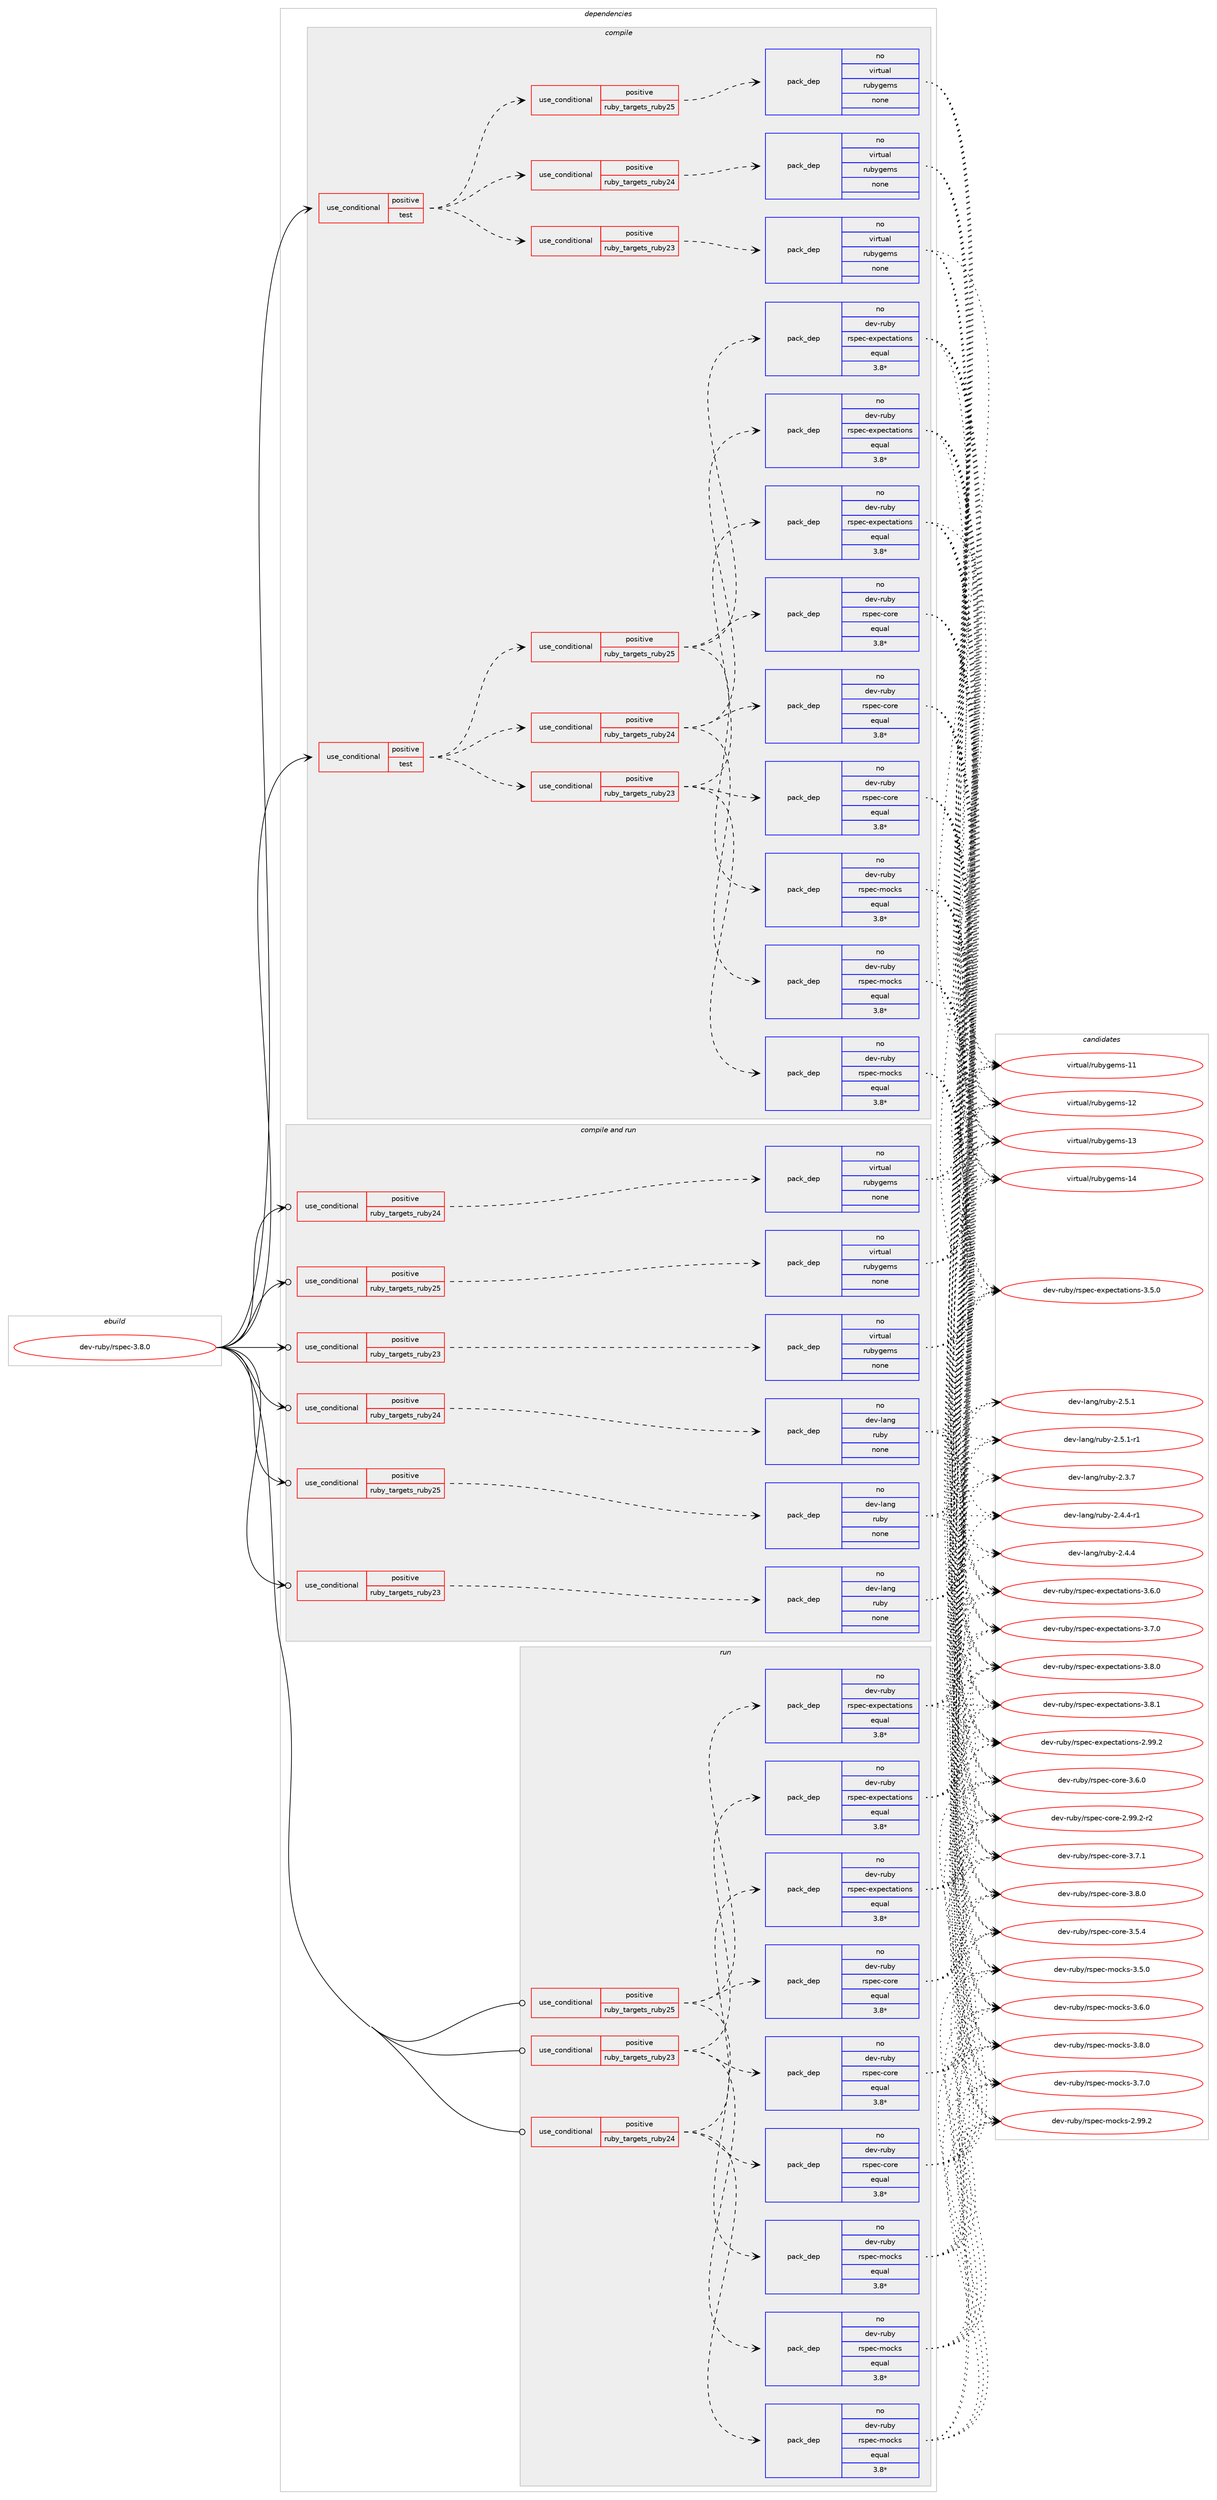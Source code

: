 digraph prolog {

# *************
# Graph options
# *************

newrank=true;
concentrate=true;
compound=true;
graph [rankdir=LR,fontname=Helvetica,fontsize=10,ranksep=1.5];#, ranksep=2.5, nodesep=0.2];
edge  [arrowhead=vee];
node  [fontname=Helvetica,fontsize=10];

# **********
# The ebuild
# **********

subgraph cluster_leftcol {
color=gray;
rank=same;
label=<<i>ebuild</i>>;
id [label="dev-ruby/rspec-3.8.0", color=red, width=4, href="../dev-ruby/rspec-3.8.0.svg"];
}

# ****************
# The dependencies
# ****************

subgraph cluster_midcol {
color=gray;
label=<<i>dependencies</i>>;
subgraph cluster_compile {
fillcolor="#eeeeee";
style=filled;
label=<<i>compile</i>>;
subgraph cond1964 {
dependency6045 [label=<<TABLE BORDER="0" CELLBORDER="1" CELLSPACING="0" CELLPADDING="4"><TR><TD ROWSPAN="3" CELLPADDING="10">use_conditional</TD></TR><TR><TD>positive</TD></TR><TR><TD>test</TD></TR></TABLE>>, shape=none, color=red];
subgraph cond1965 {
dependency6046 [label=<<TABLE BORDER="0" CELLBORDER="1" CELLSPACING="0" CELLPADDING="4"><TR><TD ROWSPAN="3" CELLPADDING="10">use_conditional</TD></TR><TR><TD>positive</TD></TR><TR><TD>ruby_targets_ruby23</TD></TR></TABLE>>, shape=none, color=red];
subgraph pack3970 {
dependency6047 [label=<<TABLE BORDER="0" CELLBORDER="1" CELLSPACING="0" CELLPADDING="4" WIDTH="220"><TR><TD ROWSPAN="6" CELLPADDING="30">pack_dep</TD></TR><TR><TD WIDTH="110">no</TD></TR><TR><TD>dev-ruby</TD></TR><TR><TD>rspec-core</TD></TR><TR><TD>equal</TD></TR><TR><TD>3.8*</TD></TR></TABLE>>, shape=none, color=blue];
}
dependency6046:e -> dependency6047:w [weight=20,style="dashed",arrowhead="vee"];
subgraph pack3971 {
dependency6048 [label=<<TABLE BORDER="0" CELLBORDER="1" CELLSPACING="0" CELLPADDING="4" WIDTH="220"><TR><TD ROWSPAN="6" CELLPADDING="30">pack_dep</TD></TR><TR><TD WIDTH="110">no</TD></TR><TR><TD>dev-ruby</TD></TR><TR><TD>rspec-expectations</TD></TR><TR><TD>equal</TD></TR><TR><TD>3.8*</TD></TR></TABLE>>, shape=none, color=blue];
}
dependency6046:e -> dependency6048:w [weight=20,style="dashed",arrowhead="vee"];
subgraph pack3972 {
dependency6049 [label=<<TABLE BORDER="0" CELLBORDER="1" CELLSPACING="0" CELLPADDING="4" WIDTH="220"><TR><TD ROWSPAN="6" CELLPADDING="30">pack_dep</TD></TR><TR><TD WIDTH="110">no</TD></TR><TR><TD>dev-ruby</TD></TR><TR><TD>rspec-mocks</TD></TR><TR><TD>equal</TD></TR><TR><TD>3.8*</TD></TR></TABLE>>, shape=none, color=blue];
}
dependency6046:e -> dependency6049:w [weight=20,style="dashed",arrowhead="vee"];
}
dependency6045:e -> dependency6046:w [weight=20,style="dashed",arrowhead="vee"];
subgraph cond1966 {
dependency6050 [label=<<TABLE BORDER="0" CELLBORDER="1" CELLSPACING="0" CELLPADDING="4"><TR><TD ROWSPAN="3" CELLPADDING="10">use_conditional</TD></TR><TR><TD>positive</TD></TR><TR><TD>ruby_targets_ruby24</TD></TR></TABLE>>, shape=none, color=red];
subgraph pack3973 {
dependency6051 [label=<<TABLE BORDER="0" CELLBORDER="1" CELLSPACING="0" CELLPADDING="4" WIDTH="220"><TR><TD ROWSPAN="6" CELLPADDING="30">pack_dep</TD></TR><TR><TD WIDTH="110">no</TD></TR><TR><TD>dev-ruby</TD></TR><TR><TD>rspec-core</TD></TR><TR><TD>equal</TD></TR><TR><TD>3.8*</TD></TR></TABLE>>, shape=none, color=blue];
}
dependency6050:e -> dependency6051:w [weight=20,style="dashed",arrowhead="vee"];
subgraph pack3974 {
dependency6052 [label=<<TABLE BORDER="0" CELLBORDER="1" CELLSPACING="0" CELLPADDING="4" WIDTH="220"><TR><TD ROWSPAN="6" CELLPADDING="30">pack_dep</TD></TR><TR><TD WIDTH="110">no</TD></TR><TR><TD>dev-ruby</TD></TR><TR><TD>rspec-expectations</TD></TR><TR><TD>equal</TD></TR><TR><TD>3.8*</TD></TR></TABLE>>, shape=none, color=blue];
}
dependency6050:e -> dependency6052:w [weight=20,style="dashed",arrowhead="vee"];
subgraph pack3975 {
dependency6053 [label=<<TABLE BORDER="0" CELLBORDER="1" CELLSPACING="0" CELLPADDING="4" WIDTH="220"><TR><TD ROWSPAN="6" CELLPADDING="30">pack_dep</TD></TR><TR><TD WIDTH="110">no</TD></TR><TR><TD>dev-ruby</TD></TR><TR><TD>rspec-mocks</TD></TR><TR><TD>equal</TD></TR><TR><TD>3.8*</TD></TR></TABLE>>, shape=none, color=blue];
}
dependency6050:e -> dependency6053:w [weight=20,style="dashed",arrowhead="vee"];
}
dependency6045:e -> dependency6050:w [weight=20,style="dashed",arrowhead="vee"];
subgraph cond1967 {
dependency6054 [label=<<TABLE BORDER="0" CELLBORDER="1" CELLSPACING="0" CELLPADDING="4"><TR><TD ROWSPAN="3" CELLPADDING="10">use_conditional</TD></TR><TR><TD>positive</TD></TR><TR><TD>ruby_targets_ruby25</TD></TR></TABLE>>, shape=none, color=red];
subgraph pack3976 {
dependency6055 [label=<<TABLE BORDER="0" CELLBORDER="1" CELLSPACING="0" CELLPADDING="4" WIDTH="220"><TR><TD ROWSPAN="6" CELLPADDING="30">pack_dep</TD></TR><TR><TD WIDTH="110">no</TD></TR><TR><TD>dev-ruby</TD></TR><TR><TD>rspec-core</TD></TR><TR><TD>equal</TD></TR><TR><TD>3.8*</TD></TR></TABLE>>, shape=none, color=blue];
}
dependency6054:e -> dependency6055:w [weight=20,style="dashed",arrowhead="vee"];
subgraph pack3977 {
dependency6056 [label=<<TABLE BORDER="0" CELLBORDER="1" CELLSPACING="0" CELLPADDING="4" WIDTH="220"><TR><TD ROWSPAN="6" CELLPADDING="30">pack_dep</TD></TR><TR><TD WIDTH="110">no</TD></TR><TR><TD>dev-ruby</TD></TR><TR><TD>rspec-expectations</TD></TR><TR><TD>equal</TD></TR><TR><TD>3.8*</TD></TR></TABLE>>, shape=none, color=blue];
}
dependency6054:e -> dependency6056:w [weight=20,style="dashed",arrowhead="vee"];
subgraph pack3978 {
dependency6057 [label=<<TABLE BORDER="0" CELLBORDER="1" CELLSPACING="0" CELLPADDING="4" WIDTH="220"><TR><TD ROWSPAN="6" CELLPADDING="30">pack_dep</TD></TR><TR><TD WIDTH="110">no</TD></TR><TR><TD>dev-ruby</TD></TR><TR><TD>rspec-mocks</TD></TR><TR><TD>equal</TD></TR><TR><TD>3.8*</TD></TR></TABLE>>, shape=none, color=blue];
}
dependency6054:e -> dependency6057:w [weight=20,style="dashed",arrowhead="vee"];
}
dependency6045:e -> dependency6054:w [weight=20,style="dashed",arrowhead="vee"];
}
id:e -> dependency6045:w [weight=20,style="solid",arrowhead="vee"];
subgraph cond1968 {
dependency6058 [label=<<TABLE BORDER="0" CELLBORDER="1" CELLSPACING="0" CELLPADDING="4"><TR><TD ROWSPAN="3" CELLPADDING="10">use_conditional</TD></TR><TR><TD>positive</TD></TR><TR><TD>test</TD></TR></TABLE>>, shape=none, color=red];
subgraph cond1969 {
dependency6059 [label=<<TABLE BORDER="0" CELLBORDER="1" CELLSPACING="0" CELLPADDING="4"><TR><TD ROWSPAN="3" CELLPADDING="10">use_conditional</TD></TR><TR><TD>positive</TD></TR><TR><TD>ruby_targets_ruby23</TD></TR></TABLE>>, shape=none, color=red];
subgraph pack3979 {
dependency6060 [label=<<TABLE BORDER="0" CELLBORDER="1" CELLSPACING="0" CELLPADDING="4" WIDTH="220"><TR><TD ROWSPAN="6" CELLPADDING="30">pack_dep</TD></TR><TR><TD WIDTH="110">no</TD></TR><TR><TD>virtual</TD></TR><TR><TD>rubygems</TD></TR><TR><TD>none</TD></TR><TR><TD></TD></TR></TABLE>>, shape=none, color=blue];
}
dependency6059:e -> dependency6060:w [weight=20,style="dashed",arrowhead="vee"];
}
dependency6058:e -> dependency6059:w [weight=20,style="dashed",arrowhead="vee"];
subgraph cond1970 {
dependency6061 [label=<<TABLE BORDER="0" CELLBORDER="1" CELLSPACING="0" CELLPADDING="4"><TR><TD ROWSPAN="3" CELLPADDING="10">use_conditional</TD></TR><TR><TD>positive</TD></TR><TR><TD>ruby_targets_ruby24</TD></TR></TABLE>>, shape=none, color=red];
subgraph pack3980 {
dependency6062 [label=<<TABLE BORDER="0" CELLBORDER="1" CELLSPACING="0" CELLPADDING="4" WIDTH="220"><TR><TD ROWSPAN="6" CELLPADDING="30">pack_dep</TD></TR><TR><TD WIDTH="110">no</TD></TR><TR><TD>virtual</TD></TR><TR><TD>rubygems</TD></TR><TR><TD>none</TD></TR><TR><TD></TD></TR></TABLE>>, shape=none, color=blue];
}
dependency6061:e -> dependency6062:w [weight=20,style="dashed",arrowhead="vee"];
}
dependency6058:e -> dependency6061:w [weight=20,style="dashed",arrowhead="vee"];
subgraph cond1971 {
dependency6063 [label=<<TABLE BORDER="0" CELLBORDER="1" CELLSPACING="0" CELLPADDING="4"><TR><TD ROWSPAN="3" CELLPADDING="10">use_conditional</TD></TR><TR><TD>positive</TD></TR><TR><TD>ruby_targets_ruby25</TD></TR></TABLE>>, shape=none, color=red];
subgraph pack3981 {
dependency6064 [label=<<TABLE BORDER="0" CELLBORDER="1" CELLSPACING="0" CELLPADDING="4" WIDTH="220"><TR><TD ROWSPAN="6" CELLPADDING="30">pack_dep</TD></TR><TR><TD WIDTH="110">no</TD></TR><TR><TD>virtual</TD></TR><TR><TD>rubygems</TD></TR><TR><TD>none</TD></TR><TR><TD></TD></TR></TABLE>>, shape=none, color=blue];
}
dependency6063:e -> dependency6064:w [weight=20,style="dashed",arrowhead="vee"];
}
dependency6058:e -> dependency6063:w [weight=20,style="dashed",arrowhead="vee"];
}
id:e -> dependency6058:w [weight=20,style="solid",arrowhead="vee"];
}
subgraph cluster_compileandrun {
fillcolor="#eeeeee";
style=filled;
label=<<i>compile and run</i>>;
subgraph cond1972 {
dependency6065 [label=<<TABLE BORDER="0" CELLBORDER="1" CELLSPACING="0" CELLPADDING="4"><TR><TD ROWSPAN="3" CELLPADDING="10">use_conditional</TD></TR><TR><TD>positive</TD></TR><TR><TD>ruby_targets_ruby23</TD></TR></TABLE>>, shape=none, color=red];
subgraph pack3982 {
dependency6066 [label=<<TABLE BORDER="0" CELLBORDER="1" CELLSPACING="0" CELLPADDING="4" WIDTH="220"><TR><TD ROWSPAN="6" CELLPADDING="30">pack_dep</TD></TR><TR><TD WIDTH="110">no</TD></TR><TR><TD>dev-lang</TD></TR><TR><TD>ruby</TD></TR><TR><TD>none</TD></TR><TR><TD></TD></TR></TABLE>>, shape=none, color=blue];
}
dependency6065:e -> dependency6066:w [weight=20,style="dashed",arrowhead="vee"];
}
id:e -> dependency6065:w [weight=20,style="solid",arrowhead="odotvee"];
subgraph cond1973 {
dependency6067 [label=<<TABLE BORDER="0" CELLBORDER="1" CELLSPACING="0" CELLPADDING="4"><TR><TD ROWSPAN="3" CELLPADDING="10">use_conditional</TD></TR><TR><TD>positive</TD></TR><TR><TD>ruby_targets_ruby23</TD></TR></TABLE>>, shape=none, color=red];
subgraph pack3983 {
dependency6068 [label=<<TABLE BORDER="0" CELLBORDER="1" CELLSPACING="0" CELLPADDING="4" WIDTH="220"><TR><TD ROWSPAN="6" CELLPADDING="30">pack_dep</TD></TR><TR><TD WIDTH="110">no</TD></TR><TR><TD>virtual</TD></TR><TR><TD>rubygems</TD></TR><TR><TD>none</TD></TR><TR><TD></TD></TR></TABLE>>, shape=none, color=blue];
}
dependency6067:e -> dependency6068:w [weight=20,style="dashed",arrowhead="vee"];
}
id:e -> dependency6067:w [weight=20,style="solid",arrowhead="odotvee"];
subgraph cond1974 {
dependency6069 [label=<<TABLE BORDER="0" CELLBORDER="1" CELLSPACING="0" CELLPADDING="4"><TR><TD ROWSPAN="3" CELLPADDING="10">use_conditional</TD></TR><TR><TD>positive</TD></TR><TR><TD>ruby_targets_ruby24</TD></TR></TABLE>>, shape=none, color=red];
subgraph pack3984 {
dependency6070 [label=<<TABLE BORDER="0" CELLBORDER="1" CELLSPACING="0" CELLPADDING="4" WIDTH="220"><TR><TD ROWSPAN="6" CELLPADDING="30">pack_dep</TD></TR><TR><TD WIDTH="110">no</TD></TR><TR><TD>dev-lang</TD></TR><TR><TD>ruby</TD></TR><TR><TD>none</TD></TR><TR><TD></TD></TR></TABLE>>, shape=none, color=blue];
}
dependency6069:e -> dependency6070:w [weight=20,style="dashed",arrowhead="vee"];
}
id:e -> dependency6069:w [weight=20,style="solid",arrowhead="odotvee"];
subgraph cond1975 {
dependency6071 [label=<<TABLE BORDER="0" CELLBORDER="1" CELLSPACING="0" CELLPADDING="4"><TR><TD ROWSPAN="3" CELLPADDING="10">use_conditional</TD></TR><TR><TD>positive</TD></TR><TR><TD>ruby_targets_ruby24</TD></TR></TABLE>>, shape=none, color=red];
subgraph pack3985 {
dependency6072 [label=<<TABLE BORDER="0" CELLBORDER="1" CELLSPACING="0" CELLPADDING="4" WIDTH="220"><TR><TD ROWSPAN="6" CELLPADDING="30">pack_dep</TD></TR><TR><TD WIDTH="110">no</TD></TR><TR><TD>virtual</TD></TR><TR><TD>rubygems</TD></TR><TR><TD>none</TD></TR><TR><TD></TD></TR></TABLE>>, shape=none, color=blue];
}
dependency6071:e -> dependency6072:w [weight=20,style="dashed",arrowhead="vee"];
}
id:e -> dependency6071:w [weight=20,style="solid",arrowhead="odotvee"];
subgraph cond1976 {
dependency6073 [label=<<TABLE BORDER="0" CELLBORDER="1" CELLSPACING="0" CELLPADDING="4"><TR><TD ROWSPAN="3" CELLPADDING="10">use_conditional</TD></TR><TR><TD>positive</TD></TR><TR><TD>ruby_targets_ruby25</TD></TR></TABLE>>, shape=none, color=red];
subgraph pack3986 {
dependency6074 [label=<<TABLE BORDER="0" CELLBORDER="1" CELLSPACING="0" CELLPADDING="4" WIDTH="220"><TR><TD ROWSPAN="6" CELLPADDING="30">pack_dep</TD></TR><TR><TD WIDTH="110">no</TD></TR><TR><TD>dev-lang</TD></TR><TR><TD>ruby</TD></TR><TR><TD>none</TD></TR><TR><TD></TD></TR></TABLE>>, shape=none, color=blue];
}
dependency6073:e -> dependency6074:w [weight=20,style="dashed",arrowhead="vee"];
}
id:e -> dependency6073:w [weight=20,style="solid",arrowhead="odotvee"];
subgraph cond1977 {
dependency6075 [label=<<TABLE BORDER="0" CELLBORDER="1" CELLSPACING="0" CELLPADDING="4"><TR><TD ROWSPAN="3" CELLPADDING="10">use_conditional</TD></TR><TR><TD>positive</TD></TR><TR><TD>ruby_targets_ruby25</TD></TR></TABLE>>, shape=none, color=red];
subgraph pack3987 {
dependency6076 [label=<<TABLE BORDER="0" CELLBORDER="1" CELLSPACING="0" CELLPADDING="4" WIDTH="220"><TR><TD ROWSPAN="6" CELLPADDING="30">pack_dep</TD></TR><TR><TD WIDTH="110">no</TD></TR><TR><TD>virtual</TD></TR><TR><TD>rubygems</TD></TR><TR><TD>none</TD></TR><TR><TD></TD></TR></TABLE>>, shape=none, color=blue];
}
dependency6075:e -> dependency6076:w [weight=20,style="dashed",arrowhead="vee"];
}
id:e -> dependency6075:w [weight=20,style="solid",arrowhead="odotvee"];
}
subgraph cluster_run {
fillcolor="#eeeeee";
style=filled;
label=<<i>run</i>>;
subgraph cond1978 {
dependency6077 [label=<<TABLE BORDER="0" CELLBORDER="1" CELLSPACING="0" CELLPADDING="4"><TR><TD ROWSPAN="3" CELLPADDING="10">use_conditional</TD></TR><TR><TD>positive</TD></TR><TR><TD>ruby_targets_ruby23</TD></TR></TABLE>>, shape=none, color=red];
subgraph pack3988 {
dependency6078 [label=<<TABLE BORDER="0" CELLBORDER="1" CELLSPACING="0" CELLPADDING="4" WIDTH="220"><TR><TD ROWSPAN="6" CELLPADDING="30">pack_dep</TD></TR><TR><TD WIDTH="110">no</TD></TR><TR><TD>dev-ruby</TD></TR><TR><TD>rspec-core</TD></TR><TR><TD>equal</TD></TR><TR><TD>3.8*</TD></TR></TABLE>>, shape=none, color=blue];
}
dependency6077:e -> dependency6078:w [weight=20,style="dashed",arrowhead="vee"];
subgraph pack3989 {
dependency6079 [label=<<TABLE BORDER="0" CELLBORDER="1" CELLSPACING="0" CELLPADDING="4" WIDTH="220"><TR><TD ROWSPAN="6" CELLPADDING="30">pack_dep</TD></TR><TR><TD WIDTH="110">no</TD></TR><TR><TD>dev-ruby</TD></TR><TR><TD>rspec-expectations</TD></TR><TR><TD>equal</TD></TR><TR><TD>3.8*</TD></TR></TABLE>>, shape=none, color=blue];
}
dependency6077:e -> dependency6079:w [weight=20,style="dashed",arrowhead="vee"];
subgraph pack3990 {
dependency6080 [label=<<TABLE BORDER="0" CELLBORDER="1" CELLSPACING="0" CELLPADDING="4" WIDTH="220"><TR><TD ROWSPAN="6" CELLPADDING="30">pack_dep</TD></TR><TR><TD WIDTH="110">no</TD></TR><TR><TD>dev-ruby</TD></TR><TR><TD>rspec-mocks</TD></TR><TR><TD>equal</TD></TR><TR><TD>3.8*</TD></TR></TABLE>>, shape=none, color=blue];
}
dependency6077:e -> dependency6080:w [weight=20,style="dashed",arrowhead="vee"];
}
id:e -> dependency6077:w [weight=20,style="solid",arrowhead="odot"];
subgraph cond1979 {
dependency6081 [label=<<TABLE BORDER="0" CELLBORDER="1" CELLSPACING="0" CELLPADDING="4"><TR><TD ROWSPAN="3" CELLPADDING="10">use_conditional</TD></TR><TR><TD>positive</TD></TR><TR><TD>ruby_targets_ruby24</TD></TR></TABLE>>, shape=none, color=red];
subgraph pack3991 {
dependency6082 [label=<<TABLE BORDER="0" CELLBORDER="1" CELLSPACING="0" CELLPADDING="4" WIDTH="220"><TR><TD ROWSPAN="6" CELLPADDING="30">pack_dep</TD></TR><TR><TD WIDTH="110">no</TD></TR><TR><TD>dev-ruby</TD></TR><TR><TD>rspec-core</TD></TR><TR><TD>equal</TD></TR><TR><TD>3.8*</TD></TR></TABLE>>, shape=none, color=blue];
}
dependency6081:e -> dependency6082:w [weight=20,style="dashed",arrowhead="vee"];
subgraph pack3992 {
dependency6083 [label=<<TABLE BORDER="0" CELLBORDER="1" CELLSPACING="0" CELLPADDING="4" WIDTH="220"><TR><TD ROWSPAN="6" CELLPADDING="30">pack_dep</TD></TR><TR><TD WIDTH="110">no</TD></TR><TR><TD>dev-ruby</TD></TR><TR><TD>rspec-expectations</TD></TR><TR><TD>equal</TD></TR><TR><TD>3.8*</TD></TR></TABLE>>, shape=none, color=blue];
}
dependency6081:e -> dependency6083:w [weight=20,style="dashed",arrowhead="vee"];
subgraph pack3993 {
dependency6084 [label=<<TABLE BORDER="0" CELLBORDER="1" CELLSPACING="0" CELLPADDING="4" WIDTH="220"><TR><TD ROWSPAN="6" CELLPADDING="30">pack_dep</TD></TR><TR><TD WIDTH="110">no</TD></TR><TR><TD>dev-ruby</TD></TR><TR><TD>rspec-mocks</TD></TR><TR><TD>equal</TD></TR><TR><TD>3.8*</TD></TR></TABLE>>, shape=none, color=blue];
}
dependency6081:e -> dependency6084:w [weight=20,style="dashed",arrowhead="vee"];
}
id:e -> dependency6081:w [weight=20,style="solid",arrowhead="odot"];
subgraph cond1980 {
dependency6085 [label=<<TABLE BORDER="0" CELLBORDER="1" CELLSPACING="0" CELLPADDING="4"><TR><TD ROWSPAN="3" CELLPADDING="10">use_conditional</TD></TR><TR><TD>positive</TD></TR><TR><TD>ruby_targets_ruby25</TD></TR></TABLE>>, shape=none, color=red];
subgraph pack3994 {
dependency6086 [label=<<TABLE BORDER="0" CELLBORDER="1" CELLSPACING="0" CELLPADDING="4" WIDTH="220"><TR><TD ROWSPAN="6" CELLPADDING="30">pack_dep</TD></TR><TR><TD WIDTH="110">no</TD></TR><TR><TD>dev-ruby</TD></TR><TR><TD>rspec-core</TD></TR><TR><TD>equal</TD></TR><TR><TD>3.8*</TD></TR></TABLE>>, shape=none, color=blue];
}
dependency6085:e -> dependency6086:w [weight=20,style="dashed",arrowhead="vee"];
subgraph pack3995 {
dependency6087 [label=<<TABLE BORDER="0" CELLBORDER="1" CELLSPACING="0" CELLPADDING="4" WIDTH="220"><TR><TD ROWSPAN="6" CELLPADDING="30">pack_dep</TD></TR><TR><TD WIDTH="110">no</TD></TR><TR><TD>dev-ruby</TD></TR><TR><TD>rspec-expectations</TD></TR><TR><TD>equal</TD></TR><TR><TD>3.8*</TD></TR></TABLE>>, shape=none, color=blue];
}
dependency6085:e -> dependency6087:w [weight=20,style="dashed",arrowhead="vee"];
subgraph pack3996 {
dependency6088 [label=<<TABLE BORDER="0" CELLBORDER="1" CELLSPACING="0" CELLPADDING="4" WIDTH="220"><TR><TD ROWSPAN="6" CELLPADDING="30">pack_dep</TD></TR><TR><TD WIDTH="110">no</TD></TR><TR><TD>dev-ruby</TD></TR><TR><TD>rspec-mocks</TD></TR><TR><TD>equal</TD></TR><TR><TD>3.8*</TD></TR></TABLE>>, shape=none, color=blue];
}
dependency6085:e -> dependency6088:w [weight=20,style="dashed",arrowhead="vee"];
}
id:e -> dependency6085:w [weight=20,style="solid",arrowhead="odot"];
}
}

# **************
# The candidates
# **************

subgraph cluster_choices {
rank=same;
color=gray;
label=<<i>candidates</i>>;

subgraph choice3970 {
color=black;
nodesep=1;
choice100101118451141179812147114115112101994599111114101455046575746504511450 [label="dev-ruby/rspec-core-2.99.2-r2", color=red, width=4,href="../dev-ruby/rspec-core-2.99.2-r2.svg"];
choice100101118451141179812147114115112101994599111114101455146534652 [label="dev-ruby/rspec-core-3.5.4", color=red, width=4,href="../dev-ruby/rspec-core-3.5.4.svg"];
choice100101118451141179812147114115112101994599111114101455146544648 [label="dev-ruby/rspec-core-3.6.0", color=red, width=4,href="../dev-ruby/rspec-core-3.6.0.svg"];
choice100101118451141179812147114115112101994599111114101455146554649 [label="dev-ruby/rspec-core-3.7.1", color=red, width=4,href="../dev-ruby/rspec-core-3.7.1.svg"];
choice100101118451141179812147114115112101994599111114101455146564648 [label="dev-ruby/rspec-core-3.8.0", color=red, width=4,href="../dev-ruby/rspec-core-3.8.0.svg"];
dependency6047:e -> choice100101118451141179812147114115112101994599111114101455046575746504511450:w [style=dotted,weight="100"];
dependency6047:e -> choice100101118451141179812147114115112101994599111114101455146534652:w [style=dotted,weight="100"];
dependency6047:e -> choice100101118451141179812147114115112101994599111114101455146544648:w [style=dotted,weight="100"];
dependency6047:e -> choice100101118451141179812147114115112101994599111114101455146554649:w [style=dotted,weight="100"];
dependency6047:e -> choice100101118451141179812147114115112101994599111114101455146564648:w [style=dotted,weight="100"];
}
subgraph choice3971 {
color=black;
nodesep=1;
choice1001011184511411798121471141151121019945101120112101991169711610511111011545504657574650 [label="dev-ruby/rspec-expectations-2.99.2", color=red, width=4,href="../dev-ruby/rspec-expectations-2.99.2.svg"];
choice10010111845114117981214711411511210199451011201121019911697116105111110115455146534648 [label="dev-ruby/rspec-expectations-3.5.0", color=red, width=4,href="../dev-ruby/rspec-expectations-3.5.0.svg"];
choice10010111845114117981214711411511210199451011201121019911697116105111110115455146544648 [label="dev-ruby/rspec-expectations-3.6.0", color=red, width=4,href="../dev-ruby/rspec-expectations-3.6.0.svg"];
choice10010111845114117981214711411511210199451011201121019911697116105111110115455146554648 [label="dev-ruby/rspec-expectations-3.7.0", color=red, width=4,href="../dev-ruby/rspec-expectations-3.7.0.svg"];
choice10010111845114117981214711411511210199451011201121019911697116105111110115455146564648 [label="dev-ruby/rspec-expectations-3.8.0", color=red, width=4,href="../dev-ruby/rspec-expectations-3.8.0.svg"];
choice10010111845114117981214711411511210199451011201121019911697116105111110115455146564649 [label="dev-ruby/rspec-expectations-3.8.1", color=red, width=4,href="../dev-ruby/rspec-expectations-3.8.1.svg"];
dependency6048:e -> choice1001011184511411798121471141151121019945101120112101991169711610511111011545504657574650:w [style=dotted,weight="100"];
dependency6048:e -> choice10010111845114117981214711411511210199451011201121019911697116105111110115455146534648:w [style=dotted,weight="100"];
dependency6048:e -> choice10010111845114117981214711411511210199451011201121019911697116105111110115455146544648:w [style=dotted,weight="100"];
dependency6048:e -> choice10010111845114117981214711411511210199451011201121019911697116105111110115455146554648:w [style=dotted,weight="100"];
dependency6048:e -> choice10010111845114117981214711411511210199451011201121019911697116105111110115455146564648:w [style=dotted,weight="100"];
dependency6048:e -> choice10010111845114117981214711411511210199451011201121019911697116105111110115455146564649:w [style=dotted,weight="100"];
}
subgraph choice3972 {
color=black;
nodesep=1;
choice10010111845114117981214711411511210199451091119910711545504657574650 [label="dev-ruby/rspec-mocks-2.99.2", color=red, width=4,href="../dev-ruby/rspec-mocks-2.99.2.svg"];
choice100101118451141179812147114115112101994510911199107115455146534648 [label="dev-ruby/rspec-mocks-3.5.0", color=red, width=4,href="../dev-ruby/rspec-mocks-3.5.0.svg"];
choice100101118451141179812147114115112101994510911199107115455146544648 [label="dev-ruby/rspec-mocks-3.6.0", color=red, width=4,href="../dev-ruby/rspec-mocks-3.6.0.svg"];
choice100101118451141179812147114115112101994510911199107115455146554648 [label="dev-ruby/rspec-mocks-3.7.0", color=red, width=4,href="../dev-ruby/rspec-mocks-3.7.0.svg"];
choice100101118451141179812147114115112101994510911199107115455146564648 [label="dev-ruby/rspec-mocks-3.8.0", color=red, width=4,href="../dev-ruby/rspec-mocks-3.8.0.svg"];
dependency6049:e -> choice10010111845114117981214711411511210199451091119910711545504657574650:w [style=dotted,weight="100"];
dependency6049:e -> choice100101118451141179812147114115112101994510911199107115455146534648:w [style=dotted,weight="100"];
dependency6049:e -> choice100101118451141179812147114115112101994510911199107115455146544648:w [style=dotted,weight="100"];
dependency6049:e -> choice100101118451141179812147114115112101994510911199107115455146554648:w [style=dotted,weight="100"];
dependency6049:e -> choice100101118451141179812147114115112101994510911199107115455146564648:w [style=dotted,weight="100"];
}
subgraph choice3973 {
color=black;
nodesep=1;
choice100101118451141179812147114115112101994599111114101455046575746504511450 [label="dev-ruby/rspec-core-2.99.2-r2", color=red, width=4,href="../dev-ruby/rspec-core-2.99.2-r2.svg"];
choice100101118451141179812147114115112101994599111114101455146534652 [label="dev-ruby/rspec-core-3.5.4", color=red, width=4,href="../dev-ruby/rspec-core-3.5.4.svg"];
choice100101118451141179812147114115112101994599111114101455146544648 [label="dev-ruby/rspec-core-3.6.0", color=red, width=4,href="../dev-ruby/rspec-core-3.6.0.svg"];
choice100101118451141179812147114115112101994599111114101455146554649 [label="dev-ruby/rspec-core-3.7.1", color=red, width=4,href="../dev-ruby/rspec-core-3.7.1.svg"];
choice100101118451141179812147114115112101994599111114101455146564648 [label="dev-ruby/rspec-core-3.8.0", color=red, width=4,href="../dev-ruby/rspec-core-3.8.0.svg"];
dependency6051:e -> choice100101118451141179812147114115112101994599111114101455046575746504511450:w [style=dotted,weight="100"];
dependency6051:e -> choice100101118451141179812147114115112101994599111114101455146534652:w [style=dotted,weight="100"];
dependency6051:e -> choice100101118451141179812147114115112101994599111114101455146544648:w [style=dotted,weight="100"];
dependency6051:e -> choice100101118451141179812147114115112101994599111114101455146554649:w [style=dotted,weight="100"];
dependency6051:e -> choice100101118451141179812147114115112101994599111114101455146564648:w [style=dotted,weight="100"];
}
subgraph choice3974 {
color=black;
nodesep=1;
choice1001011184511411798121471141151121019945101120112101991169711610511111011545504657574650 [label="dev-ruby/rspec-expectations-2.99.2", color=red, width=4,href="../dev-ruby/rspec-expectations-2.99.2.svg"];
choice10010111845114117981214711411511210199451011201121019911697116105111110115455146534648 [label="dev-ruby/rspec-expectations-3.5.0", color=red, width=4,href="../dev-ruby/rspec-expectations-3.5.0.svg"];
choice10010111845114117981214711411511210199451011201121019911697116105111110115455146544648 [label="dev-ruby/rspec-expectations-3.6.0", color=red, width=4,href="../dev-ruby/rspec-expectations-3.6.0.svg"];
choice10010111845114117981214711411511210199451011201121019911697116105111110115455146554648 [label="dev-ruby/rspec-expectations-3.7.0", color=red, width=4,href="../dev-ruby/rspec-expectations-3.7.0.svg"];
choice10010111845114117981214711411511210199451011201121019911697116105111110115455146564648 [label="dev-ruby/rspec-expectations-3.8.0", color=red, width=4,href="../dev-ruby/rspec-expectations-3.8.0.svg"];
choice10010111845114117981214711411511210199451011201121019911697116105111110115455146564649 [label="dev-ruby/rspec-expectations-3.8.1", color=red, width=4,href="../dev-ruby/rspec-expectations-3.8.1.svg"];
dependency6052:e -> choice1001011184511411798121471141151121019945101120112101991169711610511111011545504657574650:w [style=dotted,weight="100"];
dependency6052:e -> choice10010111845114117981214711411511210199451011201121019911697116105111110115455146534648:w [style=dotted,weight="100"];
dependency6052:e -> choice10010111845114117981214711411511210199451011201121019911697116105111110115455146544648:w [style=dotted,weight="100"];
dependency6052:e -> choice10010111845114117981214711411511210199451011201121019911697116105111110115455146554648:w [style=dotted,weight="100"];
dependency6052:e -> choice10010111845114117981214711411511210199451011201121019911697116105111110115455146564648:w [style=dotted,weight="100"];
dependency6052:e -> choice10010111845114117981214711411511210199451011201121019911697116105111110115455146564649:w [style=dotted,weight="100"];
}
subgraph choice3975 {
color=black;
nodesep=1;
choice10010111845114117981214711411511210199451091119910711545504657574650 [label="dev-ruby/rspec-mocks-2.99.2", color=red, width=4,href="../dev-ruby/rspec-mocks-2.99.2.svg"];
choice100101118451141179812147114115112101994510911199107115455146534648 [label="dev-ruby/rspec-mocks-3.5.0", color=red, width=4,href="../dev-ruby/rspec-mocks-3.5.0.svg"];
choice100101118451141179812147114115112101994510911199107115455146544648 [label="dev-ruby/rspec-mocks-3.6.0", color=red, width=4,href="../dev-ruby/rspec-mocks-3.6.0.svg"];
choice100101118451141179812147114115112101994510911199107115455146554648 [label="dev-ruby/rspec-mocks-3.7.0", color=red, width=4,href="../dev-ruby/rspec-mocks-3.7.0.svg"];
choice100101118451141179812147114115112101994510911199107115455146564648 [label="dev-ruby/rspec-mocks-3.8.0", color=red, width=4,href="../dev-ruby/rspec-mocks-3.8.0.svg"];
dependency6053:e -> choice10010111845114117981214711411511210199451091119910711545504657574650:w [style=dotted,weight="100"];
dependency6053:e -> choice100101118451141179812147114115112101994510911199107115455146534648:w [style=dotted,weight="100"];
dependency6053:e -> choice100101118451141179812147114115112101994510911199107115455146544648:w [style=dotted,weight="100"];
dependency6053:e -> choice100101118451141179812147114115112101994510911199107115455146554648:w [style=dotted,weight="100"];
dependency6053:e -> choice100101118451141179812147114115112101994510911199107115455146564648:w [style=dotted,weight="100"];
}
subgraph choice3976 {
color=black;
nodesep=1;
choice100101118451141179812147114115112101994599111114101455046575746504511450 [label="dev-ruby/rspec-core-2.99.2-r2", color=red, width=4,href="../dev-ruby/rspec-core-2.99.2-r2.svg"];
choice100101118451141179812147114115112101994599111114101455146534652 [label="dev-ruby/rspec-core-3.5.4", color=red, width=4,href="../dev-ruby/rspec-core-3.5.4.svg"];
choice100101118451141179812147114115112101994599111114101455146544648 [label="dev-ruby/rspec-core-3.6.0", color=red, width=4,href="../dev-ruby/rspec-core-3.6.0.svg"];
choice100101118451141179812147114115112101994599111114101455146554649 [label="dev-ruby/rspec-core-3.7.1", color=red, width=4,href="../dev-ruby/rspec-core-3.7.1.svg"];
choice100101118451141179812147114115112101994599111114101455146564648 [label="dev-ruby/rspec-core-3.8.0", color=red, width=4,href="../dev-ruby/rspec-core-3.8.0.svg"];
dependency6055:e -> choice100101118451141179812147114115112101994599111114101455046575746504511450:w [style=dotted,weight="100"];
dependency6055:e -> choice100101118451141179812147114115112101994599111114101455146534652:w [style=dotted,weight="100"];
dependency6055:e -> choice100101118451141179812147114115112101994599111114101455146544648:w [style=dotted,weight="100"];
dependency6055:e -> choice100101118451141179812147114115112101994599111114101455146554649:w [style=dotted,weight="100"];
dependency6055:e -> choice100101118451141179812147114115112101994599111114101455146564648:w [style=dotted,weight="100"];
}
subgraph choice3977 {
color=black;
nodesep=1;
choice1001011184511411798121471141151121019945101120112101991169711610511111011545504657574650 [label="dev-ruby/rspec-expectations-2.99.2", color=red, width=4,href="../dev-ruby/rspec-expectations-2.99.2.svg"];
choice10010111845114117981214711411511210199451011201121019911697116105111110115455146534648 [label="dev-ruby/rspec-expectations-3.5.0", color=red, width=4,href="../dev-ruby/rspec-expectations-3.5.0.svg"];
choice10010111845114117981214711411511210199451011201121019911697116105111110115455146544648 [label="dev-ruby/rspec-expectations-3.6.0", color=red, width=4,href="../dev-ruby/rspec-expectations-3.6.0.svg"];
choice10010111845114117981214711411511210199451011201121019911697116105111110115455146554648 [label="dev-ruby/rspec-expectations-3.7.0", color=red, width=4,href="../dev-ruby/rspec-expectations-3.7.0.svg"];
choice10010111845114117981214711411511210199451011201121019911697116105111110115455146564648 [label="dev-ruby/rspec-expectations-3.8.0", color=red, width=4,href="../dev-ruby/rspec-expectations-3.8.0.svg"];
choice10010111845114117981214711411511210199451011201121019911697116105111110115455146564649 [label="dev-ruby/rspec-expectations-3.8.1", color=red, width=4,href="../dev-ruby/rspec-expectations-3.8.1.svg"];
dependency6056:e -> choice1001011184511411798121471141151121019945101120112101991169711610511111011545504657574650:w [style=dotted,weight="100"];
dependency6056:e -> choice10010111845114117981214711411511210199451011201121019911697116105111110115455146534648:w [style=dotted,weight="100"];
dependency6056:e -> choice10010111845114117981214711411511210199451011201121019911697116105111110115455146544648:w [style=dotted,weight="100"];
dependency6056:e -> choice10010111845114117981214711411511210199451011201121019911697116105111110115455146554648:w [style=dotted,weight="100"];
dependency6056:e -> choice10010111845114117981214711411511210199451011201121019911697116105111110115455146564648:w [style=dotted,weight="100"];
dependency6056:e -> choice10010111845114117981214711411511210199451011201121019911697116105111110115455146564649:w [style=dotted,weight="100"];
}
subgraph choice3978 {
color=black;
nodesep=1;
choice10010111845114117981214711411511210199451091119910711545504657574650 [label="dev-ruby/rspec-mocks-2.99.2", color=red, width=4,href="../dev-ruby/rspec-mocks-2.99.2.svg"];
choice100101118451141179812147114115112101994510911199107115455146534648 [label="dev-ruby/rspec-mocks-3.5.0", color=red, width=4,href="../dev-ruby/rspec-mocks-3.5.0.svg"];
choice100101118451141179812147114115112101994510911199107115455146544648 [label="dev-ruby/rspec-mocks-3.6.0", color=red, width=4,href="../dev-ruby/rspec-mocks-3.6.0.svg"];
choice100101118451141179812147114115112101994510911199107115455146554648 [label="dev-ruby/rspec-mocks-3.7.0", color=red, width=4,href="../dev-ruby/rspec-mocks-3.7.0.svg"];
choice100101118451141179812147114115112101994510911199107115455146564648 [label="dev-ruby/rspec-mocks-3.8.0", color=red, width=4,href="../dev-ruby/rspec-mocks-3.8.0.svg"];
dependency6057:e -> choice10010111845114117981214711411511210199451091119910711545504657574650:w [style=dotted,weight="100"];
dependency6057:e -> choice100101118451141179812147114115112101994510911199107115455146534648:w [style=dotted,weight="100"];
dependency6057:e -> choice100101118451141179812147114115112101994510911199107115455146544648:w [style=dotted,weight="100"];
dependency6057:e -> choice100101118451141179812147114115112101994510911199107115455146554648:w [style=dotted,weight="100"];
dependency6057:e -> choice100101118451141179812147114115112101994510911199107115455146564648:w [style=dotted,weight="100"];
}
subgraph choice3979 {
color=black;
nodesep=1;
choice118105114116117971084711411798121103101109115454949 [label="virtual/rubygems-11", color=red, width=4,href="../virtual/rubygems-11.svg"];
choice118105114116117971084711411798121103101109115454950 [label="virtual/rubygems-12", color=red, width=4,href="../virtual/rubygems-12.svg"];
choice118105114116117971084711411798121103101109115454951 [label="virtual/rubygems-13", color=red, width=4,href="../virtual/rubygems-13.svg"];
choice118105114116117971084711411798121103101109115454952 [label="virtual/rubygems-14", color=red, width=4,href="../virtual/rubygems-14.svg"];
dependency6060:e -> choice118105114116117971084711411798121103101109115454949:w [style=dotted,weight="100"];
dependency6060:e -> choice118105114116117971084711411798121103101109115454950:w [style=dotted,weight="100"];
dependency6060:e -> choice118105114116117971084711411798121103101109115454951:w [style=dotted,weight="100"];
dependency6060:e -> choice118105114116117971084711411798121103101109115454952:w [style=dotted,weight="100"];
}
subgraph choice3980 {
color=black;
nodesep=1;
choice118105114116117971084711411798121103101109115454949 [label="virtual/rubygems-11", color=red, width=4,href="../virtual/rubygems-11.svg"];
choice118105114116117971084711411798121103101109115454950 [label="virtual/rubygems-12", color=red, width=4,href="../virtual/rubygems-12.svg"];
choice118105114116117971084711411798121103101109115454951 [label="virtual/rubygems-13", color=red, width=4,href="../virtual/rubygems-13.svg"];
choice118105114116117971084711411798121103101109115454952 [label="virtual/rubygems-14", color=red, width=4,href="../virtual/rubygems-14.svg"];
dependency6062:e -> choice118105114116117971084711411798121103101109115454949:w [style=dotted,weight="100"];
dependency6062:e -> choice118105114116117971084711411798121103101109115454950:w [style=dotted,weight="100"];
dependency6062:e -> choice118105114116117971084711411798121103101109115454951:w [style=dotted,weight="100"];
dependency6062:e -> choice118105114116117971084711411798121103101109115454952:w [style=dotted,weight="100"];
}
subgraph choice3981 {
color=black;
nodesep=1;
choice118105114116117971084711411798121103101109115454949 [label="virtual/rubygems-11", color=red, width=4,href="../virtual/rubygems-11.svg"];
choice118105114116117971084711411798121103101109115454950 [label="virtual/rubygems-12", color=red, width=4,href="../virtual/rubygems-12.svg"];
choice118105114116117971084711411798121103101109115454951 [label="virtual/rubygems-13", color=red, width=4,href="../virtual/rubygems-13.svg"];
choice118105114116117971084711411798121103101109115454952 [label="virtual/rubygems-14", color=red, width=4,href="../virtual/rubygems-14.svg"];
dependency6064:e -> choice118105114116117971084711411798121103101109115454949:w [style=dotted,weight="100"];
dependency6064:e -> choice118105114116117971084711411798121103101109115454950:w [style=dotted,weight="100"];
dependency6064:e -> choice118105114116117971084711411798121103101109115454951:w [style=dotted,weight="100"];
dependency6064:e -> choice118105114116117971084711411798121103101109115454952:w [style=dotted,weight="100"];
}
subgraph choice3982 {
color=black;
nodesep=1;
choice10010111845108971101034711411798121455046514655 [label="dev-lang/ruby-2.3.7", color=red, width=4,href="../dev-lang/ruby-2.3.7.svg"];
choice10010111845108971101034711411798121455046524652 [label="dev-lang/ruby-2.4.4", color=red, width=4,href="../dev-lang/ruby-2.4.4.svg"];
choice100101118451089711010347114117981214550465246524511449 [label="dev-lang/ruby-2.4.4-r1", color=red, width=4,href="../dev-lang/ruby-2.4.4-r1.svg"];
choice10010111845108971101034711411798121455046534649 [label="dev-lang/ruby-2.5.1", color=red, width=4,href="../dev-lang/ruby-2.5.1.svg"];
choice100101118451089711010347114117981214550465346494511449 [label="dev-lang/ruby-2.5.1-r1", color=red, width=4,href="../dev-lang/ruby-2.5.1-r1.svg"];
dependency6066:e -> choice10010111845108971101034711411798121455046514655:w [style=dotted,weight="100"];
dependency6066:e -> choice10010111845108971101034711411798121455046524652:w [style=dotted,weight="100"];
dependency6066:e -> choice100101118451089711010347114117981214550465246524511449:w [style=dotted,weight="100"];
dependency6066:e -> choice10010111845108971101034711411798121455046534649:w [style=dotted,weight="100"];
dependency6066:e -> choice100101118451089711010347114117981214550465346494511449:w [style=dotted,weight="100"];
}
subgraph choice3983 {
color=black;
nodesep=1;
choice118105114116117971084711411798121103101109115454949 [label="virtual/rubygems-11", color=red, width=4,href="../virtual/rubygems-11.svg"];
choice118105114116117971084711411798121103101109115454950 [label="virtual/rubygems-12", color=red, width=4,href="../virtual/rubygems-12.svg"];
choice118105114116117971084711411798121103101109115454951 [label="virtual/rubygems-13", color=red, width=4,href="../virtual/rubygems-13.svg"];
choice118105114116117971084711411798121103101109115454952 [label="virtual/rubygems-14", color=red, width=4,href="../virtual/rubygems-14.svg"];
dependency6068:e -> choice118105114116117971084711411798121103101109115454949:w [style=dotted,weight="100"];
dependency6068:e -> choice118105114116117971084711411798121103101109115454950:w [style=dotted,weight="100"];
dependency6068:e -> choice118105114116117971084711411798121103101109115454951:w [style=dotted,weight="100"];
dependency6068:e -> choice118105114116117971084711411798121103101109115454952:w [style=dotted,weight="100"];
}
subgraph choice3984 {
color=black;
nodesep=1;
choice10010111845108971101034711411798121455046514655 [label="dev-lang/ruby-2.3.7", color=red, width=4,href="../dev-lang/ruby-2.3.7.svg"];
choice10010111845108971101034711411798121455046524652 [label="dev-lang/ruby-2.4.4", color=red, width=4,href="../dev-lang/ruby-2.4.4.svg"];
choice100101118451089711010347114117981214550465246524511449 [label="dev-lang/ruby-2.4.4-r1", color=red, width=4,href="../dev-lang/ruby-2.4.4-r1.svg"];
choice10010111845108971101034711411798121455046534649 [label="dev-lang/ruby-2.5.1", color=red, width=4,href="../dev-lang/ruby-2.5.1.svg"];
choice100101118451089711010347114117981214550465346494511449 [label="dev-lang/ruby-2.5.1-r1", color=red, width=4,href="../dev-lang/ruby-2.5.1-r1.svg"];
dependency6070:e -> choice10010111845108971101034711411798121455046514655:w [style=dotted,weight="100"];
dependency6070:e -> choice10010111845108971101034711411798121455046524652:w [style=dotted,weight="100"];
dependency6070:e -> choice100101118451089711010347114117981214550465246524511449:w [style=dotted,weight="100"];
dependency6070:e -> choice10010111845108971101034711411798121455046534649:w [style=dotted,weight="100"];
dependency6070:e -> choice100101118451089711010347114117981214550465346494511449:w [style=dotted,weight="100"];
}
subgraph choice3985 {
color=black;
nodesep=1;
choice118105114116117971084711411798121103101109115454949 [label="virtual/rubygems-11", color=red, width=4,href="../virtual/rubygems-11.svg"];
choice118105114116117971084711411798121103101109115454950 [label="virtual/rubygems-12", color=red, width=4,href="../virtual/rubygems-12.svg"];
choice118105114116117971084711411798121103101109115454951 [label="virtual/rubygems-13", color=red, width=4,href="../virtual/rubygems-13.svg"];
choice118105114116117971084711411798121103101109115454952 [label="virtual/rubygems-14", color=red, width=4,href="../virtual/rubygems-14.svg"];
dependency6072:e -> choice118105114116117971084711411798121103101109115454949:w [style=dotted,weight="100"];
dependency6072:e -> choice118105114116117971084711411798121103101109115454950:w [style=dotted,weight="100"];
dependency6072:e -> choice118105114116117971084711411798121103101109115454951:w [style=dotted,weight="100"];
dependency6072:e -> choice118105114116117971084711411798121103101109115454952:w [style=dotted,weight="100"];
}
subgraph choice3986 {
color=black;
nodesep=1;
choice10010111845108971101034711411798121455046514655 [label="dev-lang/ruby-2.3.7", color=red, width=4,href="../dev-lang/ruby-2.3.7.svg"];
choice10010111845108971101034711411798121455046524652 [label="dev-lang/ruby-2.4.4", color=red, width=4,href="../dev-lang/ruby-2.4.4.svg"];
choice100101118451089711010347114117981214550465246524511449 [label="dev-lang/ruby-2.4.4-r1", color=red, width=4,href="../dev-lang/ruby-2.4.4-r1.svg"];
choice10010111845108971101034711411798121455046534649 [label="dev-lang/ruby-2.5.1", color=red, width=4,href="../dev-lang/ruby-2.5.1.svg"];
choice100101118451089711010347114117981214550465346494511449 [label="dev-lang/ruby-2.5.1-r1", color=red, width=4,href="../dev-lang/ruby-2.5.1-r1.svg"];
dependency6074:e -> choice10010111845108971101034711411798121455046514655:w [style=dotted,weight="100"];
dependency6074:e -> choice10010111845108971101034711411798121455046524652:w [style=dotted,weight="100"];
dependency6074:e -> choice100101118451089711010347114117981214550465246524511449:w [style=dotted,weight="100"];
dependency6074:e -> choice10010111845108971101034711411798121455046534649:w [style=dotted,weight="100"];
dependency6074:e -> choice100101118451089711010347114117981214550465346494511449:w [style=dotted,weight="100"];
}
subgraph choice3987 {
color=black;
nodesep=1;
choice118105114116117971084711411798121103101109115454949 [label="virtual/rubygems-11", color=red, width=4,href="../virtual/rubygems-11.svg"];
choice118105114116117971084711411798121103101109115454950 [label="virtual/rubygems-12", color=red, width=4,href="../virtual/rubygems-12.svg"];
choice118105114116117971084711411798121103101109115454951 [label="virtual/rubygems-13", color=red, width=4,href="../virtual/rubygems-13.svg"];
choice118105114116117971084711411798121103101109115454952 [label="virtual/rubygems-14", color=red, width=4,href="../virtual/rubygems-14.svg"];
dependency6076:e -> choice118105114116117971084711411798121103101109115454949:w [style=dotted,weight="100"];
dependency6076:e -> choice118105114116117971084711411798121103101109115454950:w [style=dotted,weight="100"];
dependency6076:e -> choice118105114116117971084711411798121103101109115454951:w [style=dotted,weight="100"];
dependency6076:e -> choice118105114116117971084711411798121103101109115454952:w [style=dotted,weight="100"];
}
subgraph choice3988 {
color=black;
nodesep=1;
choice100101118451141179812147114115112101994599111114101455046575746504511450 [label="dev-ruby/rspec-core-2.99.2-r2", color=red, width=4,href="../dev-ruby/rspec-core-2.99.2-r2.svg"];
choice100101118451141179812147114115112101994599111114101455146534652 [label="dev-ruby/rspec-core-3.5.4", color=red, width=4,href="../dev-ruby/rspec-core-3.5.4.svg"];
choice100101118451141179812147114115112101994599111114101455146544648 [label="dev-ruby/rspec-core-3.6.0", color=red, width=4,href="../dev-ruby/rspec-core-3.6.0.svg"];
choice100101118451141179812147114115112101994599111114101455146554649 [label="dev-ruby/rspec-core-3.7.1", color=red, width=4,href="../dev-ruby/rspec-core-3.7.1.svg"];
choice100101118451141179812147114115112101994599111114101455146564648 [label="dev-ruby/rspec-core-3.8.0", color=red, width=4,href="../dev-ruby/rspec-core-3.8.0.svg"];
dependency6078:e -> choice100101118451141179812147114115112101994599111114101455046575746504511450:w [style=dotted,weight="100"];
dependency6078:e -> choice100101118451141179812147114115112101994599111114101455146534652:w [style=dotted,weight="100"];
dependency6078:e -> choice100101118451141179812147114115112101994599111114101455146544648:w [style=dotted,weight="100"];
dependency6078:e -> choice100101118451141179812147114115112101994599111114101455146554649:w [style=dotted,weight="100"];
dependency6078:e -> choice100101118451141179812147114115112101994599111114101455146564648:w [style=dotted,weight="100"];
}
subgraph choice3989 {
color=black;
nodesep=1;
choice1001011184511411798121471141151121019945101120112101991169711610511111011545504657574650 [label="dev-ruby/rspec-expectations-2.99.2", color=red, width=4,href="../dev-ruby/rspec-expectations-2.99.2.svg"];
choice10010111845114117981214711411511210199451011201121019911697116105111110115455146534648 [label="dev-ruby/rspec-expectations-3.5.0", color=red, width=4,href="../dev-ruby/rspec-expectations-3.5.0.svg"];
choice10010111845114117981214711411511210199451011201121019911697116105111110115455146544648 [label="dev-ruby/rspec-expectations-3.6.0", color=red, width=4,href="../dev-ruby/rspec-expectations-3.6.0.svg"];
choice10010111845114117981214711411511210199451011201121019911697116105111110115455146554648 [label="dev-ruby/rspec-expectations-3.7.0", color=red, width=4,href="../dev-ruby/rspec-expectations-3.7.0.svg"];
choice10010111845114117981214711411511210199451011201121019911697116105111110115455146564648 [label="dev-ruby/rspec-expectations-3.8.0", color=red, width=4,href="../dev-ruby/rspec-expectations-3.8.0.svg"];
choice10010111845114117981214711411511210199451011201121019911697116105111110115455146564649 [label="dev-ruby/rspec-expectations-3.8.1", color=red, width=4,href="../dev-ruby/rspec-expectations-3.8.1.svg"];
dependency6079:e -> choice1001011184511411798121471141151121019945101120112101991169711610511111011545504657574650:w [style=dotted,weight="100"];
dependency6079:e -> choice10010111845114117981214711411511210199451011201121019911697116105111110115455146534648:w [style=dotted,weight="100"];
dependency6079:e -> choice10010111845114117981214711411511210199451011201121019911697116105111110115455146544648:w [style=dotted,weight="100"];
dependency6079:e -> choice10010111845114117981214711411511210199451011201121019911697116105111110115455146554648:w [style=dotted,weight="100"];
dependency6079:e -> choice10010111845114117981214711411511210199451011201121019911697116105111110115455146564648:w [style=dotted,weight="100"];
dependency6079:e -> choice10010111845114117981214711411511210199451011201121019911697116105111110115455146564649:w [style=dotted,weight="100"];
}
subgraph choice3990 {
color=black;
nodesep=1;
choice10010111845114117981214711411511210199451091119910711545504657574650 [label="dev-ruby/rspec-mocks-2.99.2", color=red, width=4,href="../dev-ruby/rspec-mocks-2.99.2.svg"];
choice100101118451141179812147114115112101994510911199107115455146534648 [label="dev-ruby/rspec-mocks-3.5.0", color=red, width=4,href="../dev-ruby/rspec-mocks-3.5.0.svg"];
choice100101118451141179812147114115112101994510911199107115455146544648 [label="dev-ruby/rspec-mocks-3.6.0", color=red, width=4,href="../dev-ruby/rspec-mocks-3.6.0.svg"];
choice100101118451141179812147114115112101994510911199107115455146554648 [label="dev-ruby/rspec-mocks-3.7.0", color=red, width=4,href="../dev-ruby/rspec-mocks-3.7.0.svg"];
choice100101118451141179812147114115112101994510911199107115455146564648 [label="dev-ruby/rspec-mocks-3.8.0", color=red, width=4,href="../dev-ruby/rspec-mocks-3.8.0.svg"];
dependency6080:e -> choice10010111845114117981214711411511210199451091119910711545504657574650:w [style=dotted,weight="100"];
dependency6080:e -> choice100101118451141179812147114115112101994510911199107115455146534648:w [style=dotted,weight="100"];
dependency6080:e -> choice100101118451141179812147114115112101994510911199107115455146544648:w [style=dotted,weight="100"];
dependency6080:e -> choice100101118451141179812147114115112101994510911199107115455146554648:w [style=dotted,weight="100"];
dependency6080:e -> choice100101118451141179812147114115112101994510911199107115455146564648:w [style=dotted,weight="100"];
}
subgraph choice3991 {
color=black;
nodesep=1;
choice100101118451141179812147114115112101994599111114101455046575746504511450 [label="dev-ruby/rspec-core-2.99.2-r2", color=red, width=4,href="../dev-ruby/rspec-core-2.99.2-r2.svg"];
choice100101118451141179812147114115112101994599111114101455146534652 [label="dev-ruby/rspec-core-3.5.4", color=red, width=4,href="../dev-ruby/rspec-core-3.5.4.svg"];
choice100101118451141179812147114115112101994599111114101455146544648 [label="dev-ruby/rspec-core-3.6.0", color=red, width=4,href="../dev-ruby/rspec-core-3.6.0.svg"];
choice100101118451141179812147114115112101994599111114101455146554649 [label="dev-ruby/rspec-core-3.7.1", color=red, width=4,href="../dev-ruby/rspec-core-3.7.1.svg"];
choice100101118451141179812147114115112101994599111114101455146564648 [label="dev-ruby/rspec-core-3.8.0", color=red, width=4,href="../dev-ruby/rspec-core-3.8.0.svg"];
dependency6082:e -> choice100101118451141179812147114115112101994599111114101455046575746504511450:w [style=dotted,weight="100"];
dependency6082:e -> choice100101118451141179812147114115112101994599111114101455146534652:w [style=dotted,weight="100"];
dependency6082:e -> choice100101118451141179812147114115112101994599111114101455146544648:w [style=dotted,weight="100"];
dependency6082:e -> choice100101118451141179812147114115112101994599111114101455146554649:w [style=dotted,weight="100"];
dependency6082:e -> choice100101118451141179812147114115112101994599111114101455146564648:w [style=dotted,weight="100"];
}
subgraph choice3992 {
color=black;
nodesep=1;
choice1001011184511411798121471141151121019945101120112101991169711610511111011545504657574650 [label="dev-ruby/rspec-expectations-2.99.2", color=red, width=4,href="../dev-ruby/rspec-expectations-2.99.2.svg"];
choice10010111845114117981214711411511210199451011201121019911697116105111110115455146534648 [label="dev-ruby/rspec-expectations-3.5.0", color=red, width=4,href="../dev-ruby/rspec-expectations-3.5.0.svg"];
choice10010111845114117981214711411511210199451011201121019911697116105111110115455146544648 [label="dev-ruby/rspec-expectations-3.6.0", color=red, width=4,href="../dev-ruby/rspec-expectations-3.6.0.svg"];
choice10010111845114117981214711411511210199451011201121019911697116105111110115455146554648 [label="dev-ruby/rspec-expectations-3.7.0", color=red, width=4,href="../dev-ruby/rspec-expectations-3.7.0.svg"];
choice10010111845114117981214711411511210199451011201121019911697116105111110115455146564648 [label="dev-ruby/rspec-expectations-3.8.0", color=red, width=4,href="../dev-ruby/rspec-expectations-3.8.0.svg"];
choice10010111845114117981214711411511210199451011201121019911697116105111110115455146564649 [label="dev-ruby/rspec-expectations-3.8.1", color=red, width=4,href="../dev-ruby/rspec-expectations-3.8.1.svg"];
dependency6083:e -> choice1001011184511411798121471141151121019945101120112101991169711610511111011545504657574650:w [style=dotted,weight="100"];
dependency6083:e -> choice10010111845114117981214711411511210199451011201121019911697116105111110115455146534648:w [style=dotted,weight="100"];
dependency6083:e -> choice10010111845114117981214711411511210199451011201121019911697116105111110115455146544648:w [style=dotted,weight="100"];
dependency6083:e -> choice10010111845114117981214711411511210199451011201121019911697116105111110115455146554648:w [style=dotted,weight="100"];
dependency6083:e -> choice10010111845114117981214711411511210199451011201121019911697116105111110115455146564648:w [style=dotted,weight="100"];
dependency6083:e -> choice10010111845114117981214711411511210199451011201121019911697116105111110115455146564649:w [style=dotted,weight="100"];
}
subgraph choice3993 {
color=black;
nodesep=1;
choice10010111845114117981214711411511210199451091119910711545504657574650 [label="dev-ruby/rspec-mocks-2.99.2", color=red, width=4,href="../dev-ruby/rspec-mocks-2.99.2.svg"];
choice100101118451141179812147114115112101994510911199107115455146534648 [label="dev-ruby/rspec-mocks-3.5.0", color=red, width=4,href="../dev-ruby/rspec-mocks-3.5.0.svg"];
choice100101118451141179812147114115112101994510911199107115455146544648 [label="dev-ruby/rspec-mocks-3.6.0", color=red, width=4,href="../dev-ruby/rspec-mocks-3.6.0.svg"];
choice100101118451141179812147114115112101994510911199107115455146554648 [label="dev-ruby/rspec-mocks-3.7.0", color=red, width=4,href="../dev-ruby/rspec-mocks-3.7.0.svg"];
choice100101118451141179812147114115112101994510911199107115455146564648 [label="dev-ruby/rspec-mocks-3.8.0", color=red, width=4,href="../dev-ruby/rspec-mocks-3.8.0.svg"];
dependency6084:e -> choice10010111845114117981214711411511210199451091119910711545504657574650:w [style=dotted,weight="100"];
dependency6084:e -> choice100101118451141179812147114115112101994510911199107115455146534648:w [style=dotted,weight="100"];
dependency6084:e -> choice100101118451141179812147114115112101994510911199107115455146544648:w [style=dotted,weight="100"];
dependency6084:e -> choice100101118451141179812147114115112101994510911199107115455146554648:w [style=dotted,weight="100"];
dependency6084:e -> choice100101118451141179812147114115112101994510911199107115455146564648:w [style=dotted,weight="100"];
}
subgraph choice3994 {
color=black;
nodesep=1;
choice100101118451141179812147114115112101994599111114101455046575746504511450 [label="dev-ruby/rspec-core-2.99.2-r2", color=red, width=4,href="../dev-ruby/rspec-core-2.99.2-r2.svg"];
choice100101118451141179812147114115112101994599111114101455146534652 [label="dev-ruby/rspec-core-3.5.4", color=red, width=4,href="../dev-ruby/rspec-core-3.5.4.svg"];
choice100101118451141179812147114115112101994599111114101455146544648 [label="dev-ruby/rspec-core-3.6.0", color=red, width=4,href="../dev-ruby/rspec-core-3.6.0.svg"];
choice100101118451141179812147114115112101994599111114101455146554649 [label="dev-ruby/rspec-core-3.7.1", color=red, width=4,href="../dev-ruby/rspec-core-3.7.1.svg"];
choice100101118451141179812147114115112101994599111114101455146564648 [label="dev-ruby/rspec-core-3.8.0", color=red, width=4,href="../dev-ruby/rspec-core-3.8.0.svg"];
dependency6086:e -> choice100101118451141179812147114115112101994599111114101455046575746504511450:w [style=dotted,weight="100"];
dependency6086:e -> choice100101118451141179812147114115112101994599111114101455146534652:w [style=dotted,weight="100"];
dependency6086:e -> choice100101118451141179812147114115112101994599111114101455146544648:w [style=dotted,weight="100"];
dependency6086:e -> choice100101118451141179812147114115112101994599111114101455146554649:w [style=dotted,weight="100"];
dependency6086:e -> choice100101118451141179812147114115112101994599111114101455146564648:w [style=dotted,weight="100"];
}
subgraph choice3995 {
color=black;
nodesep=1;
choice1001011184511411798121471141151121019945101120112101991169711610511111011545504657574650 [label="dev-ruby/rspec-expectations-2.99.2", color=red, width=4,href="../dev-ruby/rspec-expectations-2.99.2.svg"];
choice10010111845114117981214711411511210199451011201121019911697116105111110115455146534648 [label="dev-ruby/rspec-expectations-3.5.0", color=red, width=4,href="../dev-ruby/rspec-expectations-3.5.0.svg"];
choice10010111845114117981214711411511210199451011201121019911697116105111110115455146544648 [label="dev-ruby/rspec-expectations-3.6.0", color=red, width=4,href="../dev-ruby/rspec-expectations-3.6.0.svg"];
choice10010111845114117981214711411511210199451011201121019911697116105111110115455146554648 [label="dev-ruby/rspec-expectations-3.7.0", color=red, width=4,href="../dev-ruby/rspec-expectations-3.7.0.svg"];
choice10010111845114117981214711411511210199451011201121019911697116105111110115455146564648 [label="dev-ruby/rspec-expectations-3.8.0", color=red, width=4,href="../dev-ruby/rspec-expectations-3.8.0.svg"];
choice10010111845114117981214711411511210199451011201121019911697116105111110115455146564649 [label="dev-ruby/rspec-expectations-3.8.1", color=red, width=4,href="../dev-ruby/rspec-expectations-3.8.1.svg"];
dependency6087:e -> choice1001011184511411798121471141151121019945101120112101991169711610511111011545504657574650:w [style=dotted,weight="100"];
dependency6087:e -> choice10010111845114117981214711411511210199451011201121019911697116105111110115455146534648:w [style=dotted,weight="100"];
dependency6087:e -> choice10010111845114117981214711411511210199451011201121019911697116105111110115455146544648:w [style=dotted,weight="100"];
dependency6087:e -> choice10010111845114117981214711411511210199451011201121019911697116105111110115455146554648:w [style=dotted,weight="100"];
dependency6087:e -> choice10010111845114117981214711411511210199451011201121019911697116105111110115455146564648:w [style=dotted,weight="100"];
dependency6087:e -> choice10010111845114117981214711411511210199451011201121019911697116105111110115455146564649:w [style=dotted,weight="100"];
}
subgraph choice3996 {
color=black;
nodesep=1;
choice10010111845114117981214711411511210199451091119910711545504657574650 [label="dev-ruby/rspec-mocks-2.99.2", color=red, width=4,href="../dev-ruby/rspec-mocks-2.99.2.svg"];
choice100101118451141179812147114115112101994510911199107115455146534648 [label="dev-ruby/rspec-mocks-3.5.0", color=red, width=4,href="../dev-ruby/rspec-mocks-3.5.0.svg"];
choice100101118451141179812147114115112101994510911199107115455146544648 [label="dev-ruby/rspec-mocks-3.6.0", color=red, width=4,href="../dev-ruby/rspec-mocks-3.6.0.svg"];
choice100101118451141179812147114115112101994510911199107115455146554648 [label="dev-ruby/rspec-mocks-3.7.0", color=red, width=4,href="../dev-ruby/rspec-mocks-3.7.0.svg"];
choice100101118451141179812147114115112101994510911199107115455146564648 [label="dev-ruby/rspec-mocks-3.8.0", color=red, width=4,href="../dev-ruby/rspec-mocks-3.8.0.svg"];
dependency6088:e -> choice10010111845114117981214711411511210199451091119910711545504657574650:w [style=dotted,weight="100"];
dependency6088:e -> choice100101118451141179812147114115112101994510911199107115455146534648:w [style=dotted,weight="100"];
dependency6088:e -> choice100101118451141179812147114115112101994510911199107115455146544648:w [style=dotted,weight="100"];
dependency6088:e -> choice100101118451141179812147114115112101994510911199107115455146554648:w [style=dotted,weight="100"];
dependency6088:e -> choice100101118451141179812147114115112101994510911199107115455146564648:w [style=dotted,weight="100"];
}
}

}
